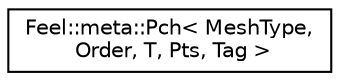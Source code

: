digraph "Graphical Class Hierarchy"
{
 // LATEX_PDF_SIZE
  edge [fontname="Helvetica",fontsize="10",labelfontname="Helvetica",labelfontsize="10"];
  node [fontname="Helvetica",fontsize="10",shape=record];
  rankdir="LR";
  Node0 [label="Feel::meta::Pch\< MeshType,\l Order, T, Pts, Tag \>",height=0.2,width=0.4,color="black", fillcolor="white", style="filled",URL="$structFeel_1_1meta_1_1Pch.html",tooltip=" "];
}
